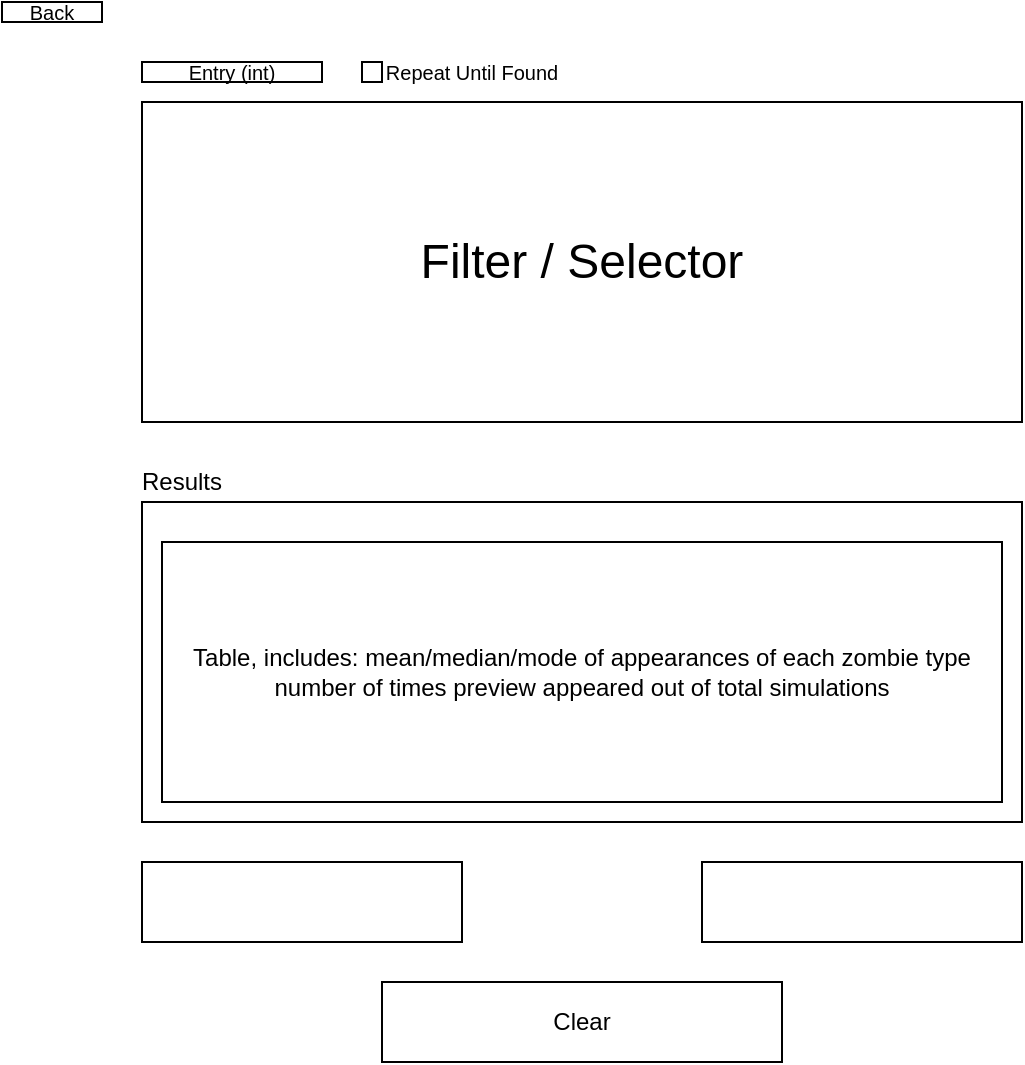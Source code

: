 <mxfile version="24.7.6">
  <diagram name="Page-1" id="CFs5QFbM32Fo7Rs_uSya">
    <mxGraphModel dx="1181" dy="660" grid="1" gridSize="10" guides="1" tooltips="1" connect="1" arrows="1" fold="1" page="1" pageScale="1" pageWidth="600" pageHeight="600" math="0" shadow="0">
      <root>
        <mxCell id="0" />
        <mxCell id="1" parent="0" />
        <mxCell id="GTjBABW4gH7Yiwn1Qnom-2" value="Back" style="rounded=0;whiteSpace=wrap;html=1;fontSize=10;" vertex="1" parent="1">
          <mxGeometry x="10" y="10" width="50" height="10" as="geometry" />
        </mxCell>
        <mxCell id="GTjBABW4gH7Yiwn1Qnom-3" value="Entry (int)" style="rounded=0;whiteSpace=wrap;html=1;fontSize=10;" vertex="1" parent="1">
          <mxGeometry x="80" y="40" width="90" height="10" as="geometry" />
        </mxCell>
        <mxCell id="GTjBABW4gH7Yiwn1Qnom-4" value="" style="rounded=0;whiteSpace=wrap;html=1;" vertex="1" parent="1">
          <mxGeometry x="190" y="40" width="10" height="10" as="geometry" />
        </mxCell>
        <mxCell id="GTjBABW4gH7Yiwn1Qnom-5" value="Repeat Until Found" style="rounded=0;whiteSpace=wrap;html=1;strokeColor=none;fontSize=10;fillColor=none;" vertex="1" parent="1">
          <mxGeometry x="200" y="40" width="90" height="10" as="geometry" />
        </mxCell>
        <mxCell id="GTjBABW4gH7Yiwn1Qnom-6" value="Filter / Selector" style="rounded=0;whiteSpace=wrap;html=1;fontSize=24;" vertex="1" parent="1">
          <mxGeometry x="80" y="60" width="440" height="160" as="geometry" />
        </mxCell>
        <mxCell id="GTjBABW4gH7Yiwn1Qnom-9" value="" style="rounded=0;whiteSpace=wrap;html=1;" vertex="1" parent="1">
          <mxGeometry x="80" y="260" width="440" height="160" as="geometry" />
        </mxCell>
        <mxCell id="GTjBABW4gH7Yiwn1Qnom-10" value="Results" style="rounded=0;whiteSpace=wrap;html=1;fillColor=none;strokeColor=none;" vertex="1" parent="1">
          <mxGeometry x="80" y="240" width="40" height="20" as="geometry" />
        </mxCell>
        <mxCell id="GTjBABW4gH7Yiwn1Qnom-11" value="Table, includes: mean/median/mode of appearances of each zombie type&lt;div&gt;number of times preview appeared out of total simulations&lt;/div&gt;" style="rounded=0;whiteSpace=wrap;html=1;align=center;" vertex="1" parent="1">
          <mxGeometry x="90" y="280" width="420" height="130" as="geometry" />
        </mxCell>
        <mxCell id="GTjBABW4gH7Yiwn1Qnom-12" value="Clear" style="rounded=0;whiteSpace=wrap;html=1;" vertex="1" parent="1">
          <mxGeometry x="200" y="500" width="200" height="40" as="geometry" />
        </mxCell>
        <mxCell id="GTjBABW4gH7Yiwn1Qnom-13" value="" style="rounded=0;whiteSpace=wrap;html=1;" vertex="1" parent="1">
          <mxGeometry x="80" y="440" width="160" height="40" as="geometry" />
        </mxCell>
        <mxCell id="GTjBABW4gH7Yiwn1Qnom-14" value="" style="rounded=0;whiteSpace=wrap;html=1;" vertex="1" parent="1">
          <mxGeometry x="360" y="440" width="160" height="40" as="geometry" />
        </mxCell>
      </root>
    </mxGraphModel>
  </diagram>
</mxfile>
